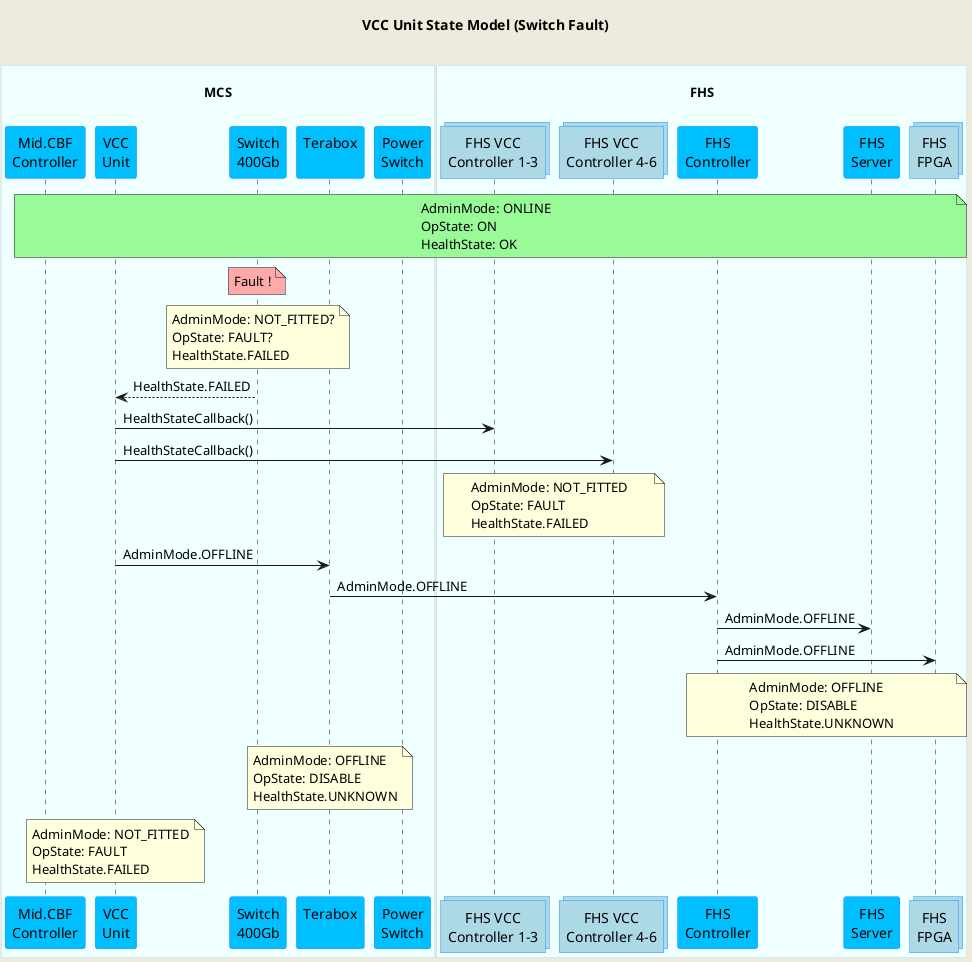 @startuml
'https://plantuml.com/sequence-diagram
skinparam backgroundColor #EEEBDC
skinparam sequence {
ParticipantBorderColor DodgerBlue
ParticipantBackgroundColor DeepSkyBlue
ActorBorderColor DarkGreen
ActorBackgroundColor Green
BoxBorderColor LightBlue
BoxBackgroundColor #F0FFFF
}
skinparam collections {
  BackGroundColor LightBlue
  BorderColor DodgerBlue
}
skinparam database {
  BackgroundColor LightGreen
  BorderColor DarkGreen
}
title VCC Unit State Model (Switch Fault)\n
' participant "LMC\n" as lmc #Thistle
box "\nMCS\n"
  participant "Mid.CBF\nController" as controller
  participant "VCC\nUnit" as vcc_unit
  participant "Switch\n400Gb" as switch
  participant "Terabox\n" as terabox
  participant "Power\nSwitch" as ps
end box
' participant "Local\nCache" as cache #Salmon
' participant "PDU\n" as pdu #Orange
' participant "FHS\nBMC" as fhs_bmc #Grey
' participant "FPGA\nBMC" as fpga_bmc #Grey
box "\nFHS\n"
    collections "FHS VCC\nController 1-3" as vcc_cont1
    collections "FHS VCC\nController 4-6" as vcc_cont2

    participant "FHS\nController" as fhs_cont
    participant "FHS\nServer" as fhs_cpu
    collections "FHS\nFPGA" as fhs_fpga
end box

note over controller, fhs_fpga #PaleGreen  : AdminMode: ONLINE\nOpState: ON\nHealthState: OK

note over switch #FFAAAA         : Fault !
note over switch                   : AdminMode: NOT_FITTED?\nOpState: FAULT?\nHealthState.FAILED

vcc_unit           <--  switch     : HealthState.FAILED
vcc_unit            ->  vcc_cont1  : HealthStateCallback()
vcc_unit            ->  vcc_cont2  : HealthStateCallback()
note over vcc_cont1, vcc_cont2     : AdminMode: NOT_FITTED\nOpState: FAULT\nHealthState.FAILED

vcc_unit           ->  terabox    : AdminMode.OFFLINE
' terabox            ->   ps        : AdminMode.OFFLINE
' note over ps                      : AdminMode: OFFLINE\nOpState: DISABLE\nHealthState.UNKNOWN
terabox            ->  fhs_cont   : AdminMode.OFFLINE

fhs_cont           ->  fhs_cpu     : AdminMode.OFFLINE
fhs_cont           ->  fhs_fpga    : AdminMode.OFFLINE
note over fhs_cont, fhs_fpga       : AdminMode: OFFLINE\nOpState: DISABLE\nHealthState.UNKNOWN
note over terabox                 : AdminMode: OFFLINE\nOpState: DISABLE\nHealthState.UNKNOWN
note over vcc_unit               : AdminMode: NOT_FITTED\nOpState: FAULT\nHealthState.FAILED


@enduml
